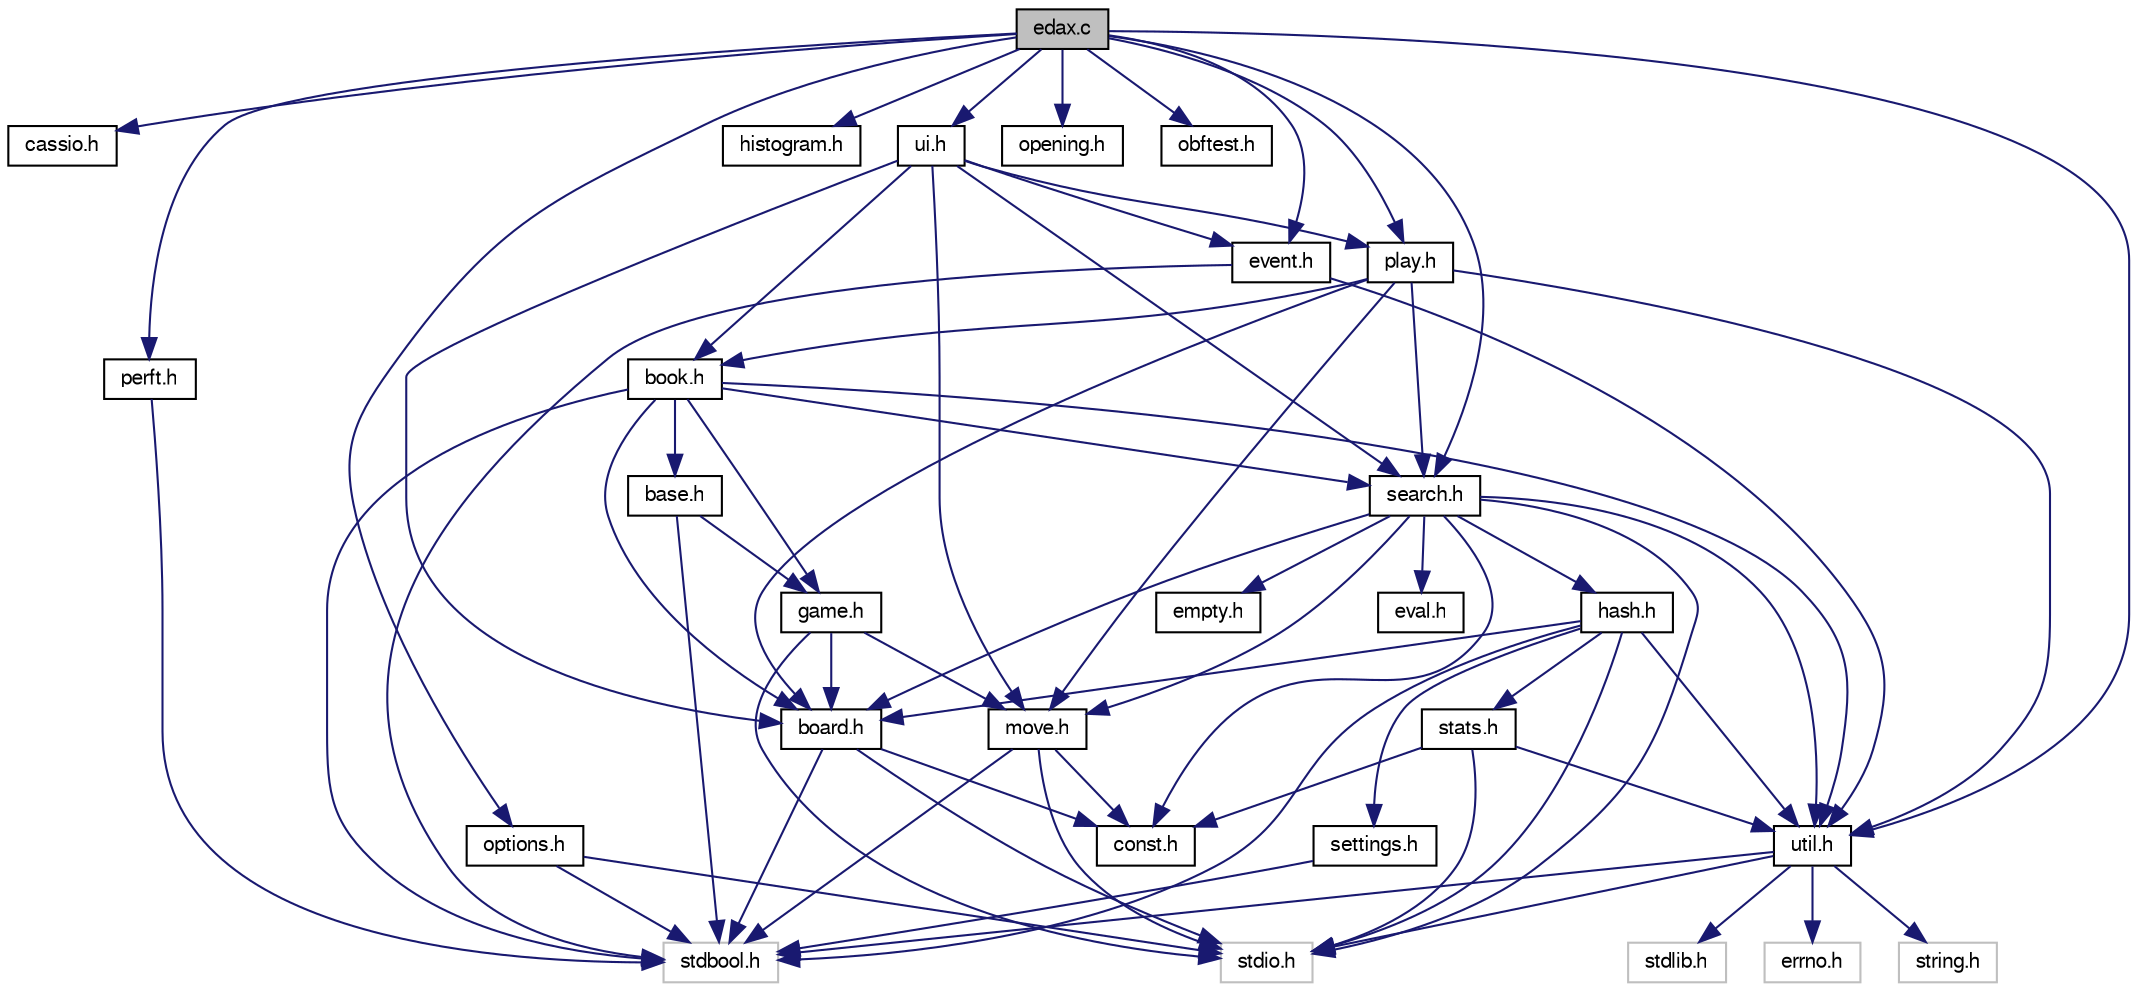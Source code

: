 digraph "edax.c"
{
 // LATEX_PDF_SIZE
  bgcolor="transparent";
  edge [fontname="FreeSans",fontsize="10",labelfontname="FreeSans",labelfontsize="10"];
  node [fontname="FreeSans",fontsize="10",shape=record];
  Node1 [label="edax.c",height=0.2,width=0.4,color="black", fillcolor="grey75", style="filled", fontcolor="black",tooltip="Edax protocol."];
  Node1 -> Node2 [color="midnightblue",fontsize="10",style="solid",fontname="FreeSans"];
  Node2 [label="cassio.h",height=0.2,width=0.4,color="black",URL="$cassio_8h.html",tooltip=" "];
  Node1 -> Node3 [color="midnightblue",fontsize="10",style="solid",fontname="FreeSans"];
  Node3 [label="event.h",height=0.2,width=0.4,color="black",URL="$event_8h.html",tooltip=" "];
  Node3 -> Node4 [color="midnightblue",fontsize="10",style="solid",fontname="FreeSans"];
  Node4 [label="stdbool.h",height=0.2,width=0.4,color="grey75",tooltip=" "];
  Node3 -> Node5 [color="midnightblue",fontsize="10",style="solid",fontname="FreeSans"];
  Node5 [label="util.h",height=0.2,width=0.4,color="black",URL="$util_8h.html",tooltip="Miscellaneous utilities header."];
  Node5 -> Node6 [color="midnightblue",fontsize="10",style="solid",fontname="FreeSans"];
  Node6 [label="stdio.h",height=0.2,width=0.4,color="grey75",tooltip=" "];
  Node5 -> Node4 [color="midnightblue",fontsize="10",style="solid",fontname="FreeSans"];
  Node5 -> Node7 [color="midnightblue",fontsize="10",style="solid",fontname="FreeSans"];
  Node7 [label="stdlib.h",height=0.2,width=0.4,color="grey75",tooltip=" "];
  Node5 -> Node8 [color="midnightblue",fontsize="10",style="solid",fontname="FreeSans"];
  Node8 [label="errno.h",height=0.2,width=0.4,color="grey75",tooltip=" "];
  Node5 -> Node9 [color="midnightblue",fontsize="10",style="solid",fontname="FreeSans"];
  Node9 [label="string.h",height=0.2,width=0.4,color="grey75",tooltip=" "];
  Node1 -> Node10 [color="midnightblue",fontsize="10",style="solid",fontname="FreeSans"];
  Node10 [label="histogram.h",height=0.2,width=0.4,color="black",URL="$histogram_8h.html",tooltip=" "];
  Node1 -> Node11 [color="midnightblue",fontsize="10",style="solid",fontname="FreeSans"];
  Node11 [label="options.h",height=0.2,width=0.4,color="black",URL="$options_8h.html",tooltip=" "];
  Node11 -> Node6 [color="midnightblue",fontsize="10",style="solid",fontname="FreeSans"];
  Node11 -> Node4 [color="midnightblue",fontsize="10",style="solid",fontname="FreeSans"];
  Node1 -> Node12 [color="midnightblue",fontsize="10",style="solid",fontname="FreeSans"];
  Node12 [label="opening.h",height=0.2,width=0.4,color="black",URL="$opening_8h.html",tooltip=" "];
  Node1 -> Node13 [color="midnightblue",fontsize="10",style="solid",fontname="FreeSans"];
  Node13 [label="obftest.h",height=0.2,width=0.4,color="black",URL="$obftest_8h.html",tooltip="Problem solver."];
  Node1 -> Node14 [color="midnightblue",fontsize="10",style="solid",fontname="FreeSans"];
  Node14 [label="perft.h",height=0.2,width=0.4,color="black",URL="$perft_8h.html",tooltip="Move generator test header file."];
  Node14 -> Node4 [color="midnightblue",fontsize="10",style="solid",fontname="FreeSans"];
  Node1 -> Node15 [color="midnightblue",fontsize="10",style="solid",fontname="FreeSans"];
  Node15 [label="play.h",height=0.2,width=0.4,color="black",URL="$play_8h.html",tooltip="Edax play control - header file."];
  Node15 -> Node16 [color="midnightblue",fontsize="10",style="solid",fontname="FreeSans"];
  Node16 [label="board.h",height=0.2,width=0.4,color="black",URL="$board_8h.html",tooltip=" "];
  Node16 -> Node17 [color="midnightblue",fontsize="10",style="solid",fontname="FreeSans"];
  Node17 [label="const.h",height=0.2,width=0.4,color="black",URL="$const_8h.html",tooltip=" "];
  Node16 -> Node6 [color="midnightblue",fontsize="10",style="solid",fontname="FreeSans"];
  Node16 -> Node4 [color="midnightblue",fontsize="10",style="solid",fontname="FreeSans"];
  Node15 -> Node18 [color="midnightblue",fontsize="10",style="solid",fontname="FreeSans"];
  Node18 [label="book.h",height=0.2,width=0.4,color="black",URL="$book_8h.html",tooltip=" "];
  Node18 -> Node19 [color="midnightblue",fontsize="10",style="solid",fontname="FreeSans"];
  Node19 [label="base.h",height=0.2,width=0.4,color="black",URL="$base_8h.html",tooltip=" "];
  Node19 -> Node20 [color="midnightblue",fontsize="10",style="solid",fontname="FreeSans"];
  Node20 [label="game.h",height=0.2,width=0.4,color="black",URL="$game_8h.html",tooltip=" "];
  Node20 -> Node16 [color="midnightblue",fontsize="10",style="solid",fontname="FreeSans"];
  Node20 -> Node21 [color="midnightblue",fontsize="10",style="solid",fontname="FreeSans"];
  Node21 [label="move.h",height=0.2,width=0.4,color="black",URL="$move_8h.html",tooltip=" "];
  Node21 -> Node17 [color="midnightblue",fontsize="10",style="solid",fontname="FreeSans"];
  Node21 -> Node6 [color="midnightblue",fontsize="10",style="solid",fontname="FreeSans"];
  Node21 -> Node4 [color="midnightblue",fontsize="10",style="solid",fontname="FreeSans"];
  Node20 -> Node6 [color="midnightblue",fontsize="10",style="solid",fontname="FreeSans"];
  Node19 -> Node4 [color="midnightblue",fontsize="10",style="solid",fontname="FreeSans"];
  Node18 -> Node16 [color="midnightblue",fontsize="10",style="solid",fontname="FreeSans"];
  Node18 -> Node20 [color="midnightblue",fontsize="10",style="solid",fontname="FreeSans"];
  Node18 -> Node22 [color="midnightblue",fontsize="10",style="solid",fontname="FreeSans"];
  Node22 [label="search.h",height=0.2,width=0.4,color="black",URL="$search_8h.html",tooltip=" "];
  Node22 -> Node16 [color="midnightblue",fontsize="10",style="solid",fontname="FreeSans"];
  Node22 -> Node17 [color="midnightblue",fontsize="10",style="solid",fontname="FreeSans"];
  Node22 -> Node23 [color="midnightblue",fontsize="10",style="solid",fontname="FreeSans"];
  Node23 [label="empty.h",height=0.2,width=0.4,color="black",URL="$empty_8h.html",tooltip=" "];
  Node22 -> Node24 [color="midnightblue",fontsize="10",style="solid",fontname="FreeSans"];
  Node24 [label="eval.h",height=0.2,width=0.4,color="black",URL="$eval_8h.html",tooltip=" "];
  Node22 -> Node25 [color="midnightblue",fontsize="10",style="solid",fontname="FreeSans"];
  Node25 [label="hash.h",height=0.2,width=0.4,color="black",URL="$hash_8h.html",tooltip=" "];
  Node25 -> Node16 [color="midnightblue",fontsize="10",style="solid",fontname="FreeSans"];
  Node25 -> Node26 [color="midnightblue",fontsize="10",style="solid",fontname="FreeSans"];
  Node26 [label="settings.h",height=0.2,width=0.4,color="black",URL="$settings_8h.html",tooltip=" "];
  Node26 -> Node4 [color="midnightblue",fontsize="10",style="solid",fontname="FreeSans"];
  Node25 -> Node5 [color="midnightblue",fontsize="10",style="solid",fontname="FreeSans"];
  Node25 -> Node27 [color="midnightblue",fontsize="10",style="solid",fontname="FreeSans"];
  Node27 [label="stats.h",height=0.2,width=0.4,color="black",URL="$stats_8h.html",tooltip="Statistics header."];
  Node27 -> Node17 [color="midnightblue",fontsize="10",style="solid",fontname="FreeSans"];
  Node27 -> Node5 [color="midnightblue",fontsize="10",style="solid",fontname="FreeSans"];
  Node27 -> Node6 [color="midnightblue",fontsize="10",style="solid",fontname="FreeSans"];
  Node25 -> Node4 [color="midnightblue",fontsize="10",style="solid",fontname="FreeSans"];
  Node25 -> Node6 [color="midnightblue",fontsize="10",style="solid",fontname="FreeSans"];
  Node22 -> Node21 [color="midnightblue",fontsize="10",style="solid",fontname="FreeSans"];
  Node22 -> Node5 [color="midnightblue",fontsize="10",style="solid",fontname="FreeSans"];
  Node22 -> Node6 [color="midnightblue",fontsize="10",style="solid",fontname="FreeSans"];
  Node18 -> Node5 [color="midnightblue",fontsize="10",style="solid",fontname="FreeSans"];
  Node18 -> Node4 [color="midnightblue",fontsize="10",style="solid",fontname="FreeSans"];
  Node15 -> Node22 [color="midnightblue",fontsize="10",style="solid",fontname="FreeSans"];
  Node15 -> Node21 [color="midnightblue",fontsize="10",style="solid",fontname="FreeSans"];
  Node15 -> Node5 [color="midnightblue",fontsize="10",style="solid",fontname="FreeSans"];
  Node1 -> Node22 [color="midnightblue",fontsize="10",style="solid",fontname="FreeSans"];
  Node1 -> Node5 [color="midnightblue",fontsize="10",style="solid",fontname="FreeSans"];
  Node1 -> Node28 [color="midnightblue",fontsize="10",style="solid",fontname="FreeSans"];
  Node28 [label="ui.h",height=0.2,width=0.4,color="black",URL="$ui_8h.html",tooltip="User interface header."];
  Node28 -> Node16 [color="midnightblue",fontsize="10",style="solid",fontname="FreeSans"];
  Node28 -> Node18 [color="midnightblue",fontsize="10",style="solid",fontname="FreeSans"];
  Node28 -> Node3 [color="midnightblue",fontsize="10",style="solid",fontname="FreeSans"];
  Node28 -> Node22 [color="midnightblue",fontsize="10",style="solid",fontname="FreeSans"];
  Node28 -> Node21 [color="midnightblue",fontsize="10",style="solid",fontname="FreeSans"];
  Node28 -> Node15 [color="midnightblue",fontsize="10",style="solid",fontname="FreeSans"];
}
